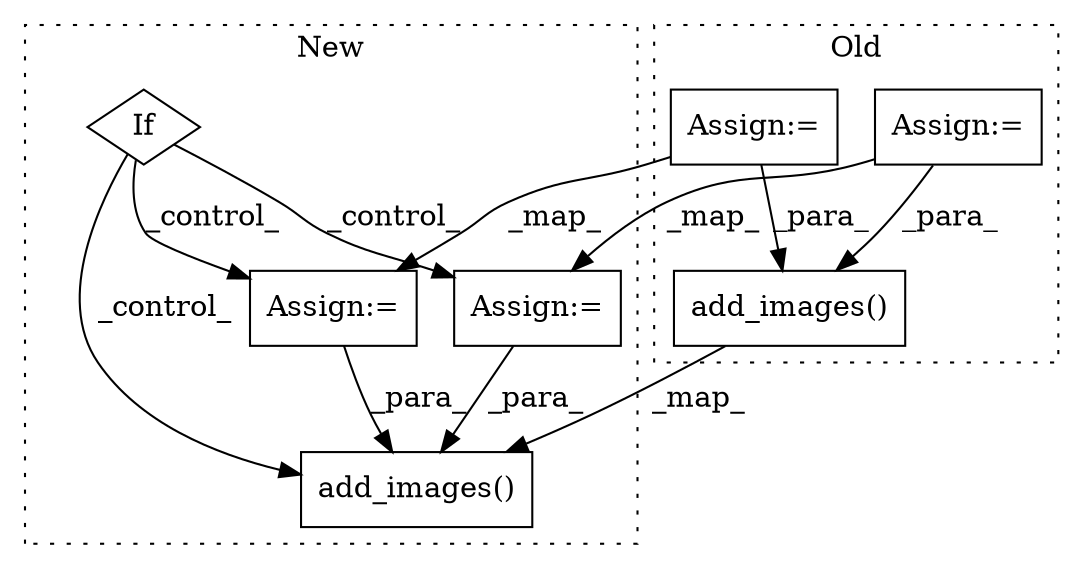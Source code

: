 digraph G {
subgraph cluster0 {
1 [label="add_images()" a="75" s="15161,15227" l="19,48" shape="box"];
4 [label="Assign:=" a="68" s="14677" l="3" shape="box"];
6 [label="Assign:=" a="68" s="14903" l="3" shape="box"];
label = "Old";
style="dotted";
}
subgraph cluster1 {
2 [label="add_images()" a="75" s="15567,15668" l="19,52" shape="box"];
3 [label="If" a="96" s="15120" l="3" shape="diamond"];
5 [label="Assign:=" a="68" s="15182" l="3" shape="box"];
7 [label="Assign:=" a="68" s="15471" l="3" shape="box"];
label = "New";
style="dotted";
}
1 -> 2 [label="_map_"];
3 -> 5 [label="_control_"];
3 -> 2 [label="_control_"];
3 -> 7 [label="_control_"];
4 -> 1 [label="_para_"];
4 -> 5 [label="_map_"];
5 -> 2 [label="_para_"];
6 -> 1 [label="_para_"];
6 -> 7 [label="_map_"];
7 -> 2 [label="_para_"];
}